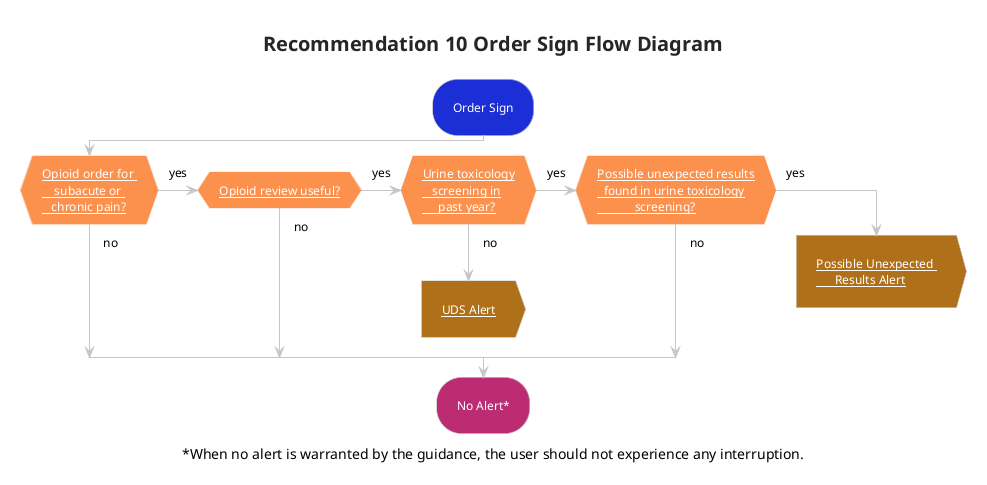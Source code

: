 @startuml flow_rec10_ordersign
!theme carbon-gray
skinparam hyperlinkColor white
<style>
activityDiagram {
 FontColor white
 RoundCorner 50
 arrow {
  FontColor: Black
 }
 diamond {
  BackgroundColor #fc914d
 }
}
</style>
title Recommendation 10 Order Sign Flow Diagram
#1C2ED5:Order Sign; 
if ([[subroutines.html#for-subacute-or-chronic-pain Opioid order for \n    subacute or \n   chronic pain?]]) then (no)
(yes) elseif ([[subroutines.html#opioid-review-useful Opioid review useful?]]) then (no)
(yes) elseif ([[subroutines.html#recommendation-10-urine-drug-screening Urine toxicology\n   screening in\n     past year?]]) then (no) 
#b06f19:[[user-interaction-alerts.html#recommendation-10-uds-alert UDS Alert]];<<output>> 
kill
(yes) elseif ([[subroutines.html#recommendation-10-possible-unexpected-results Possible unexpected results\n  found in urine toxicology\n            screening?]]) then (no) 
else (yes) 
#b06f19:[[user-interaction-alerts.html#recommendation-10-possible-unexpected-results-alert Possible Unexpected \n      Results Alert]];<<output>>
kill
endif
#BC2C73:No Alert*;
caption ~*When no alert is warranted by the guidance, the user should not experience any interruption.
@enduml